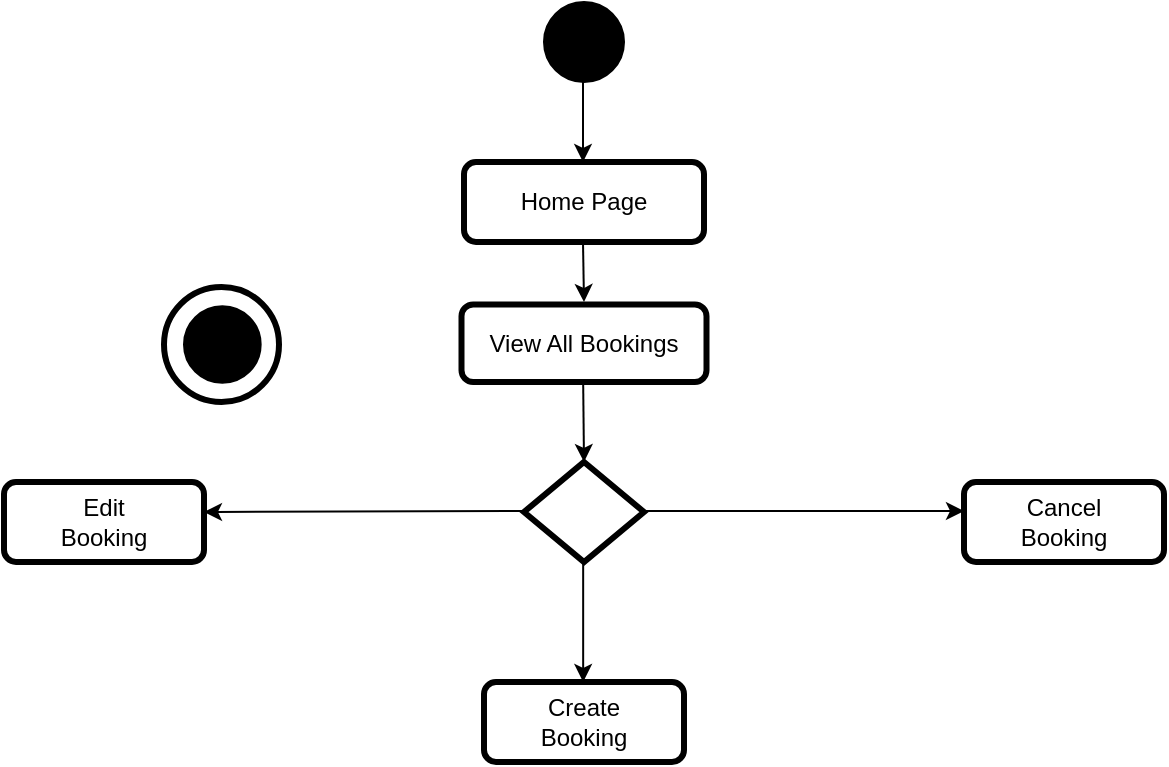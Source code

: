 <mxfile version="20.5.3" type="github">
  <diagram id="yeDyYtEWa_LAC-ZGY85x" name="Page-1">
    <mxGraphModel dx="1429" dy="753" grid="1" gridSize="10" guides="1" tooltips="1" connect="1" arrows="1" fold="1" page="1" pageScale="1" pageWidth="827" pageHeight="1169" math="0" shadow="0">
      <root>
        <mxCell id="0" />
        <mxCell id="1" parent="0" />
        <mxCell id="GqVqSoaUUdwbQ-ARkxw8-1" value="" style="ellipse;whiteSpace=wrap;html=1;aspect=fixed;fillColor=#000000;" vertex="1" parent="1">
          <mxGeometry x="360" width="40" height="40" as="geometry" />
        </mxCell>
        <mxCell id="GqVqSoaUUdwbQ-ARkxw8-4" value="" style="group" vertex="1" connectable="0" parent="1">
          <mxGeometry x="170" y="142.5" width="60" height="57.5" as="geometry" />
        </mxCell>
        <mxCell id="GqVqSoaUUdwbQ-ARkxw8-2" value="" style="ellipse;whiteSpace=wrap;html=1;aspect=fixed;fillColor=#000000;" vertex="1" parent="GqVqSoaUUdwbQ-ARkxw8-4">
          <mxGeometry x="10" y="9.583" width="38.333" height="38.333" as="geometry" />
        </mxCell>
        <mxCell id="GqVqSoaUUdwbQ-ARkxw8-3" value="" style="ellipse;whiteSpace=wrap;html=1;aspect=fixed;fillColor=none;strokeWidth=3;" vertex="1" parent="GqVqSoaUUdwbQ-ARkxw8-4">
          <mxGeometry width="57.5" height="57.5" as="geometry" />
        </mxCell>
        <mxCell id="GqVqSoaUUdwbQ-ARkxw8-5" value="" style="endArrow=classic;html=1;rounded=0;" edge="1" parent="1">
          <mxGeometry width="50" height="50" relative="1" as="geometry">
            <mxPoint x="379.5" y="40" as="sourcePoint" />
            <mxPoint x="379.5" y="80" as="targetPoint" />
          </mxGeometry>
        </mxCell>
        <mxCell id="GqVqSoaUUdwbQ-ARkxw8-6" value="" style="rounded=1;whiteSpace=wrap;html=1;strokeWidth=3;fillColor=none;" vertex="1" parent="1">
          <mxGeometry x="320" y="80" width="120" height="40" as="geometry" />
        </mxCell>
        <mxCell id="GqVqSoaUUdwbQ-ARkxw8-7" value="Home Page" style="text;html=1;strokeColor=none;fillColor=none;align=center;verticalAlign=middle;whiteSpace=wrap;rounded=0;strokeWidth=3;" vertex="1" parent="1">
          <mxGeometry x="335" y="85" width="90" height="30" as="geometry" />
        </mxCell>
        <mxCell id="GqVqSoaUUdwbQ-ARkxw8-12" value="" style="endArrow=classic;html=1;rounded=0;" edge="1" parent="1">
          <mxGeometry width="50" height="50" relative="1" as="geometry">
            <mxPoint x="379.5" y="120" as="sourcePoint" />
            <mxPoint x="380" y="150" as="targetPoint" />
          </mxGeometry>
        </mxCell>
        <mxCell id="GqVqSoaUUdwbQ-ARkxw8-23" value="" style="group" vertex="1" connectable="0" parent="1">
          <mxGeometry x="90" y="230" width="580" height="150" as="geometry" />
        </mxCell>
        <mxCell id="GqVqSoaUUdwbQ-ARkxw8-8" value="" style="rhombus;whiteSpace=wrap;html=1;strokeWidth=3;fillColor=none;" vertex="1" parent="GqVqSoaUUdwbQ-ARkxw8-23">
          <mxGeometry x="260" width="60" height="50" as="geometry" />
        </mxCell>
        <mxCell id="GqVqSoaUUdwbQ-ARkxw8-9" value="" style="endArrow=classic;html=1;rounded=0;" edge="1" parent="GqVqSoaUUdwbQ-ARkxw8-23">
          <mxGeometry width="50" height="50" relative="1" as="geometry">
            <mxPoint x="260" y="24.5" as="sourcePoint" />
            <mxPoint x="100" y="25" as="targetPoint" />
          </mxGeometry>
        </mxCell>
        <mxCell id="GqVqSoaUUdwbQ-ARkxw8-10" value="" style="endArrow=classic;html=1;rounded=0;" edge="1" parent="GqVqSoaUUdwbQ-ARkxw8-23">
          <mxGeometry width="50" height="50" relative="1" as="geometry">
            <mxPoint x="320" y="24.5" as="sourcePoint" />
            <mxPoint x="480" y="24.5" as="targetPoint" />
          </mxGeometry>
        </mxCell>
        <mxCell id="GqVqSoaUUdwbQ-ARkxw8-13" value="" style="rounded=1;whiteSpace=wrap;html=1;strokeWidth=3;fillColor=none;" vertex="1" parent="GqVqSoaUUdwbQ-ARkxw8-23">
          <mxGeometry y="10" width="100" height="40" as="geometry" />
        </mxCell>
        <mxCell id="GqVqSoaUUdwbQ-ARkxw8-14" value="Edit Booking" style="text;html=1;strokeColor=none;fillColor=none;align=center;verticalAlign=middle;whiteSpace=wrap;rounded=0;strokeWidth=3;" vertex="1" parent="GqVqSoaUUdwbQ-ARkxw8-23">
          <mxGeometry x="20" y="15" width="60" height="30" as="geometry" />
        </mxCell>
        <mxCell id="GqVqSoaUUdwbQ-ARkxw8-16" value="" style="rounded=1;whiteSpace=wrap;html=1;strokeWidth=3;fillColor=none;" vertex="1" parent="GqVqSoaUUdwbQ-ARkxw8-23">
          <mxGeometry x="480" y="10" width="100" height="40" as="geometry" />
        </mxCell>
        <mxCell id="GqVqSoaUUdwbQ-ARkxw8-17" value="" style="rounded=1;whiteSpace=wrap;html=1;strokeWidth=3;fillColor=none;" vertex="1" parent="GqVqSoaUUdwbQ-ARkxw8-23">
          <mxGeometry x="240" y="110" width="100" height="40" as="geometry" />
        </mxCell>
        <mxCell id="GqVqSoaUUdwbQ-ARkxw8-18" value="Create Booking" style="text;html=1;strokeColor=none;fillColor=none;align=center;verticalAlign=middle;whiteSpace=wrap;rounded=0;strokeWidth=3;" vertex="1" parent="GqVqSoaUUdwbQ-ARkxw8-23">
          <mxGeometry x="260" y="115" width="60" height="30" as="geometry" />
        </mxCell>
        <mxCell id="GqVqSoaUUdwbQ-ARkxw8-15" value="Cancel Booking" style="text;html=1;strokeColor=none;fillColor=none;align=center;verticalAlign=middle;whiteSpace=wrap;rounded=0;strokeWidth=3;" vertex="1" parent="GqVqSoaUUdwbQ-ARkxw8-23">
          <mxGeometry x="505" y="20" width="50" height="20" as="geometry" />
        </mxCell>
        <mxCell id="GqVqSoaUUdwbQ-ARkxw8-11" value="" style="endArrow=classic;html=1;rounded=0;" edge="1" parent="GqVqSoaUUdwbQ-ARkxw8-23">
          <mxGeometry width="50" height="50" relative="1" as="geometry">
            <mxPoint x="289.58" y="50" as="sourcePoint" />
            <mxPoint x="289.58" y="110" as="targetPoint" />
          </mxGeometry>
        </mxCell>
        <mxCell id="GqVqSoaUUdwbQ-ARkxw8-24" value="" style="rounded=1;whiteSpace=wrap;html=1;strokeWidth=3;fillColor=none;" vertex="1" parent="1">
          <mxGeometry x="318.75" y="151.25" width="122.5" height="38.75" as="geometry" />
        </mxCell>
        <mxCell id="GqVqSoaUUdwbQ-ARkxw8-25" value="View All Bookings" style="text;html=1;strokeColor=none;fillColor=none;align=center;verticalAlign=middle;whiteSpace=wrap;rounded=0;strokeWidth=3;" vertex="1" parent="1">
          <mxGeometry x="330" y="156.25" width="100" height="30" as="geometry" />
        </mxCell>
        <mxCell id="GqVqSoaUUdwbQ-ARkxw8-26" value="" style="endArrow=classic;html=1;rounded=0;" edge="1" parent="1">
          <mxGeometry width="50" height="50" relative="1" as="geometry">
            <mxPoint x="379.58" y="190" as="sourcePoint" />
            <mxPoint x="380" y="230" as="targetPoint" />
          </mxGeometry>
        </mxCell>
      </root>
    </mxGraphModel>
  </diagram>
</mxfile>
